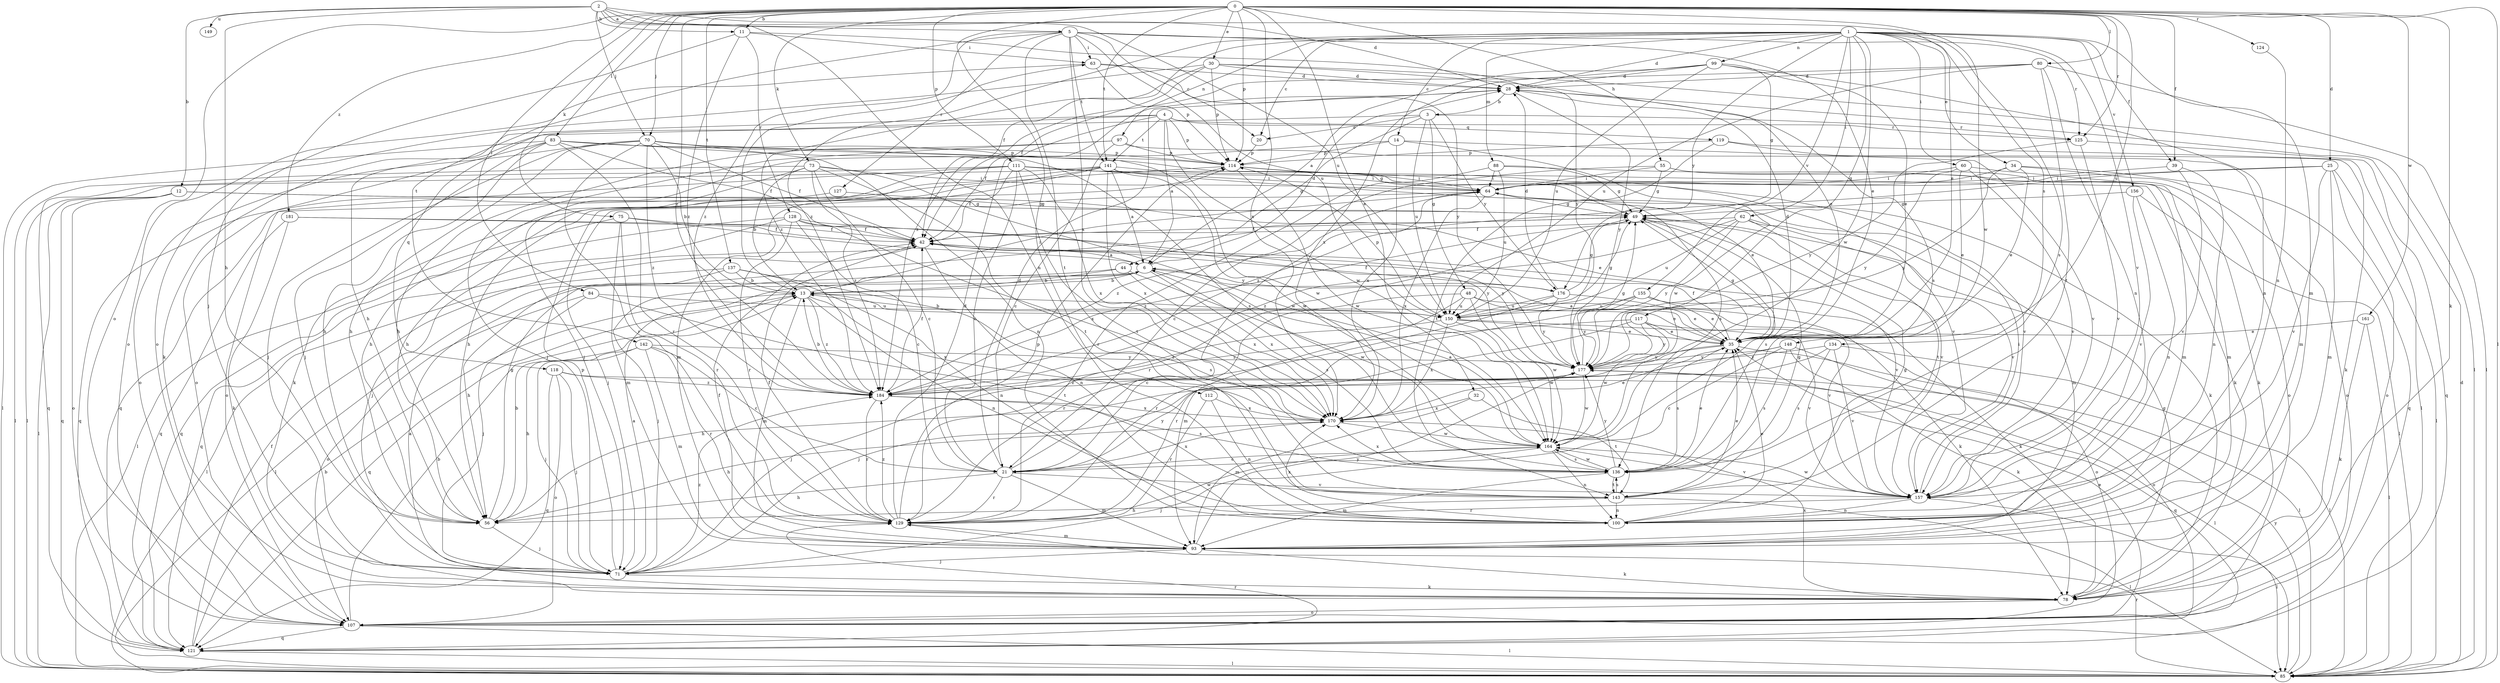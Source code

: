 strict digraph  {
0;
1;
2;
3;
4;
5;
6;
11;
12;
13;
14;
20;
21;
25;
28;
30;
32;
34;
35;
39;
42;
44;
48;
49;
55;
56;
60;
62;
63;
64;
70;
71;
73;
75;
78;
80;
83;
84;
85;
88;
93;
97;
99;
100;
107;
111;
112;
114;
117;
118;
119;
121;
124;
125;
127;
128;
129;
134;
136;
137;
141;
142;
143;
148;
149;
150;
155;
156;
157;
161;
164;
170;
176;
177;
181;
184;
0 -> 11  [label=b];
0 -> 25  [label=d];
0 -> 30  [label=e];
0 -> 32  [label=e];
0 -> 39  [label=f];
0 -> 55  [label=h];
0 -> 70  [label=j];
0 -> 73  [label=k];
0 -> 75  [label=k];
0 -> 78  [label=k];
0 -> 80  [label=l];
0 -> 83  [label=l];
0 -> 84  [label=l];
0 -> 85  [label=l];
0 -> 107  [label=o];
0 -> 111  [label=p];
0 -> 112  [label=p];
0 -> 114  [label=p];
0 -> 124  [label=r];
0 -> 125  [label=r];
0 -> 137  [label=t];
0 -> 141  [label=t];
0 -> 148  [label=u];
0 -> 161  [label=w];
0 -> 164  [label=w];
0 -> 170  [label=x];
0 -> 181  [label=z];
0 -> 184  [label=z];
1 -> 14  [label=c];
1 -> 20  [label=c];
1 -> 28  [label=d];
1 -> 34  [label=e];
1 -> 39  [label=f];
1 -> 42  [label=f];
1 -> 60  [label=i];
1 -> 62  [label=i];
1 -> 88  [label=m];
1 -> 93  [label=m];
1 -> 97  [label=n];
1 -> 99  [label=n];
1 -> 117  [label=q];
1 -> 134  [label=s];
1 -> 136  [label=s];
1 -> 155  [label=v];
1 -> 156  [label=v];
1 -> 157  [label=v];
1 -> 164  [label=w];
1 -> 176  [label=y];
1 -> 184  [label=z];
2 -> 5  [label=a];
2 -> 11  [label=b];
2 -> 12  [label=b];
2 -> 28  [label=d];
2 -> 35  [label=e];
2 -> 56  [label=h];
2 -> 70  [label=j];
2 -> 100  [label=n];
2 -> 149  [label=u];
2 -> 150  [label=u];
3 -> 20  [label=c];
3 -> 44  [label=g];
3 -> 48  [label=g];
3 -> 56  [label=h];
3 -> 125  [label=r];
3 -> 150  [label=u];
3 -> 176  [label=y];
4 -> 6  [label=a];
4 -> 42  [label=f];
4 -> 78  [label=k];
4 -> 114  [label=p];
4 -> 118  [label=q];
4 -> 119  [label=q];
4 -> 125  [label=r];
4 -> 141  [label=t];
4 -> 164  [label=w];
5 -> 20  [label=c];
5 -> 35  [label=e];
5 -> 63  [label=i];
5 -> 125  [label=r];
5 -> 127  [label=r];
5 -> 141  [label=t];
5 -> 142  [label=t];
5 -> 143  [label=t];
5 -> 150  [label=u];
5 -> 170  [label=x];
5 -> 184  [label=z];
6 -> 13  [label=b];
6 -> 28  [label=d];
6 -> 85  [label=l];
6 -> 136  [label=s];
6 -> 170  [label=x];
6 -> 176  [label=y];
11 -> 63  [label=i];
11 -> 71  [label=j];
11 -> 128  [label=r];
11 -> 177  [label=y];
11 -> 184  [label=z];
12 -> 35  [label=e];
12 -> 49  [label=g];
12 -> 85  [label=l];
12 -> 107  [label=o];
12 -> 121  [label=q];
13 -> 35  [label=e];
13 -> 63  [label=i];
13 -> 64  [label=i];
13 -> 93  [label=m];
13 -> 100  [label=n];
13 -> 121  [label=q];
13 -> 150  [label=u];
13 -> 170  [label=x];
13 -> 184  [label=z];
14 -> 71  [label=j];
14 -> 114  [label=p];
14 -> 157  [label=v];
14 -> 164  [label=w];
14 -> 170  [label=x];
20 -> 114  [label=p];
21 -> 28  [label=d];
21 -> 56  [label=h];
21 -> 64  [label=i];
21 -> 93  [label=m];
21 -> 129  [label=r];
21 -> 157  [label=v];
21 -> 170  [label=x];
21 -> 177  [label=y];
25 -> 64  [label=i];
25 -> 85  [label=l];
25 -> 93  [label=m];
25 -> 107  [label=o];
25 -> 157  [label=v];
25 -> 184  [label=z];
28 -> 136  [label=s];
28 -> 177  [label=y];
28 -> 3  [label=b];
30 -> 28  [label=d];
30 -> 35  [label=e];
30 -> 42  [label=f];
30 -> 85  [label=l];
30 -> 107  [label=o];
30 -> 114  [label=p];
30 -> 184  [label=z];
32 -> 93  [label=m];
32 -> 143  [label=t];
32 -> 170  [label=x];
34 -> 35  [label=e];
34 -> 64  [label=i];
34 -> 107  [label=o];
34 -> 121  [label=q];
34 -> 177  [label=y];
35 -> 6  [label=a];
35 -> 28  [label=d];
35 -> 42  [label=f];
35 -> 49  [label=g];
35 -> 71  [label=j];
35 -> 85  [label=l];
35 -> 136  [label=s];
35 -> 177  [label=y];
39 -> 64  [label=i];
39 -> 100  [label=n];
39 -> 157  [label=v];
42 -> 6  [label=a];
42 -> 100  [label=n];
42 -> 121  [label=q];
42 -> 157  [label=v];
44 -> 13  [label=b];
44 -> 71  [label=j];
44 -> 164  [label=w];
44 -> 170  [label=x];
48 -> 21  [label=c];
48 -> 78  [label=k];
48 -> 93  [label=m];
48 -> 150  [label=u];
48 -> 157  [label=v];
48 -> 164  [label=w];
49 -> 42  [label=f];
49 -> 129  [label=r];
49 -> 136  [label=s];
49 -> 157  [label=v];
49 -> 184  [label=z];
55 -> 21  [label=c];
55 -> 49  [label=g];
55 -> 64  [label=i];
55 -> 93  [label=m];
55 -> 107  [label=o];
56 -> 13  [label=b];
56 -> 49  [label=g];
56 -> 71  [label=j];
60 -> 35  [label=e];
60 -> 64  [label=i];
60 -> 93  [label=m];
60 -> 157  [label=v];
60 -> 177  [label=y];
62 -> 42  [label=f];
62 -> 93  [label=m];
62 -> 143  [label=t];
62 -> 150  [label=u];
62 -> 157  [label=v];
62 -> 177  [label=y];
62 -> 184  [label=z];
63 -> 28  [label=d];
63 -> 107  [label=o];
63 -> 114  [label=p];
63 -> 177  [label=y];
64 -> 49  [label=g];
64 -> 71  [label=j];
64 -> 78  [label=k];
64 -> 170  [label=x];
64 -> 184  [label=z];
70 -> 13  [label=b];
70 -> 42  [label=f];
70 -> 56  [label=h];
70 -> 71  [label=j];
70 -> 100  [label=n];
70 -> 107  [label=o];
70 -> 114  [label=p];
70 -> 129  [label=r];
70 -> 164  [label=w];
70 -> 184  [label=z];
71 -> 6  [label=a];
71 -> 78  [label=k];
71 -> 114  [label=p];
71 -> 184  [label=z];
73 -> 13  [label=b];
73 -> 21  [label=c];
73 -> 56  [label=h];
73 -> 64  [label=i];
73 -> 85  [label=l];
73 -> 143  [label=t];
73 -> 164  [label=w];
73 -> 184  [label=z];
75 -> 6  [label=a];
75 -> 42  [label=f];
75 -> 85  [label=l];
75 -> 93  [label=m];
75 -> 129  [label=r];
78 -> 6  [label=a];
78 -> 49  [label=g];
78 -> 107  [label=o];
78 -> 170  [label=x];
80 -> 28  [label=d];
80 -> 85  [label=l];
80 -> 100  [label=n];
80 -> 143  [label=t];
80 -> 150  [label=u];
80 -> 184  [label=z];
83 -> 42  [label=f];
83 -> 49  [label=g];
83 -> 56  [label=h];
83 -> 71  [label=j];
83 -> 85  [label=l];
83 -> 107  [label=o];
83 -> 114  [label=p];
83 -> 129  [label=r];
83 -> 136  [label=s];
84 -> 71  [label=j];
84 -> 107  [label=o];
84 -> 143  [label=t];
84 -> 150  [label=u];
85 -> 28  [label=d];
85 -> 129  [label=r];
85 -> 177  [label=y];
88 -> 49  [label=g];
88 -> 64  [label=i];
88 -> 78  [label=k];
88 -> 129  [label=r];
88 -> 150  [label=u];
93 -> 42  [label=f];
93 -> 71  [label=j];
93 -> 78  [label=k];
93 -> 177  [label=y];
97 -> 21  [label=c];
97 -> 56  [label=h];
97 -> 71  [label=j];
97 -> 93  [label=m];
97 -> 114  [label=p];
99 -> 6  [label=a];
99 -> 28  [label=d];
99 -> 35  [label=e];
99 -> 49  [label=g];
99 -> 100  [label=n];
99 -> 150  [label=u];
99 -> 170  [label=x];
100 -> 35  [label=e];
100 -> 49  [label=g];
100 -> 170  [label=x];
107 -> 13  [label=b];
107 -> 35  [label=e];
107 -> 85  [label=l];
107 -> 121  [label=q];
111 -> 21  [label=c];
111 -> 42  [label=f];
111 -> 56  [label=h];
111 -> 64  [label=i];
111 -> 78  [label=k];
111 -> 107  [label=o];
111 -> 121  [label=q];
111 -> 143  [label=t];
111 -> 157  [label=v];
111 -> 170  [label=x];
112 -> 100  [label=n];
112 -> 129  [label=r];
112 -> 170  [label=x];
114 -> 64  [label=i];
114 -> 121  [label=q];
114 -> 136  [label=s];
114 -> 157  [label=v];
114 -> 164  [label=w];
117 -> 35  [label=e];
117 -> 129  [label=r];
117 -> 157  [label=v];
117 -> 164  [label=w];
117 -> 177  [label=y];
117 -> 184  [label=z];
118 -> 71  [label=j];
118 -> 85  [label=l];
118 -> 107  [label=o];
118 -> 121  [label=q];
118 -> 184  [label=z];
119 -> 78  [label=k];
119 -> 85  [label=l];
119 -> 114  [label=p];
119 -> 143  [label=t];
121 -> 13  [label=b];
121 -> 42  [label=f];
121 -> 85  [label=l];
121 -> 129  [label=r];
124 -> 100  [label=n];
125 -> 121  [label=q];
125 -> 157  [label=v];
125 -> 177  [label=y];
127 -> 49  [label=g];
127 -> 121  [label=q];
128 -> 21  [label=c];
128 -> 42  [label=f];
128 -> 71  [label=j];
128 -> 121  [label=q];
128 -> 129  [label=r];
128 -> 170  [label=x];
128 -> 177  [label=y];
129 -> 28  [label=d];
129 -> 42  [label=f];
129 -> 93  [label=m];
129 -> 114  [label=p];
129 -> 164  [label=w];
129 -> 184  [label=z];
134 -> 56  [label=h];
134 -> 85  [label=l];
134 -> 136  [label=s];
134 -> 157  [label=v];
134 -> 177  [label=y];
136 -> 35  [label=e];
136 -> 93  [label=m];
136 -> 143  [label=t];
136 -> 164  [label=w];
136 -> 170  [label=x];
136 -> 177  [label=y];
137 -> 13  [label=b];
137 -> 56  [label=h];
137 -> 85  [label=l];
137 -> 100  [label=n];
137 -> 136  [label=s];
141 -> 6  [label=a];
141 -> 35  [label=e];
141 -> 56  [label=h];
141 -> 64  [label=i];
141 -> 78  [label=k];
141 -> 85  [label=l];
141 -> 93  [label=m];
141 -> 164  [label=w];
141 -> 170  [label=x];
142 -> 21  [label=c];
142 -> 56  [label=h];
142 -> 71  [label=j];
142 -> 93  [label=m];
142 -> 129  [label=r];
142 -> 177  [label=y];
143 -> 35  [label=e];
143 -> 49  [label=g];
143 -> 56  [label=h];
143 -> 85  [label=l];
143 -> 100  [label=n];
143 -> 136  [label=s];
148 -> 21  [label=c];
148 -> 71  [label=j];
148 -> 78  [label=k];
148 -> 107  [label=o];
148 -> 136  [label=s];
148 -> 177  [label=y];
150 -> 13  [label=b];
150 -> 35  [label=e];
150 -> 49  [label=g];
150 -> 107  [label=o];
150 -> 114  [label=p];
150 -> 164  [label=w];
150 -> 170  [label=x];
150 -> 184  [label=z];
155 -> 35  [label=e];
155 -> 78  [label=k];
155 -> 129  [label=r];
155 -> 150  [label=u];
155 -> 177  [label=y];
156 -> 49  [label=g];
156 -> 85  [label=l];
156 -> 100  [label=n];
156 -> 157  [label=v];
157 -> 64  [label=i];
157 -> 85  [label=l];
157 -> 100  [label=n];
157 -> 129  [label=r];
157 -> 164  [label=w];
161 -> 35  [label=e];
161 -> 78  [label=k];
161 -> 85  [label=l];
164 -> 6  [label=a];
164 -> 21  [label=c];
164 -> 71  [label=j];
164 -> 100  [label=n];
164 -> 136  [label=s];
164 -> 157  [label=v];
170 -> 35  [label=e];
170 -> 56  [label=h];
170 -> 164  [label=w];
176 -> 28  [label=d];
176 -> 35  [label=e];
176 -> 42  [label=f];
176 -> 49  [label=g];
176 -> 129  [label=r];
176 -> 150  [label=u];
176 -> 177  [label=y];
177 -> 49  [label=g];
177 -> 121  [label=q];
177 -> 164  [label=w];
177 -> 184  [label=z];
181 -> 42  [label=f];
181 -> 78  [label=k];
181 -> 121  [label=q];
181 -> 177  [label=y];
184 -> 13  [label=b];
184 -> 42  [label=f];
184 -> 129  [label=r];
184 -> 136  [label=s];
184 -> 170  [label=x];
}
